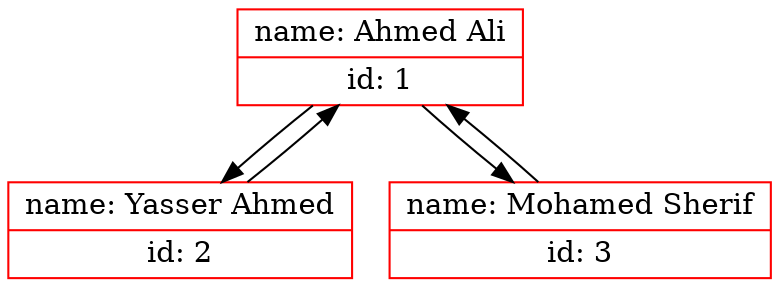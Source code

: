 digraph test {
node [shape="record"  color="red"] 

1[ label = "{name: Ahmed Ali | id: 1} "]
1 -> {2,3}
2[ label = "{name: Yasser Ahmed | id: 2} "]
2 -> {1}
3[ label = "{name: Mohamed Sherif | id: 3} "]
3 -> {1}
}